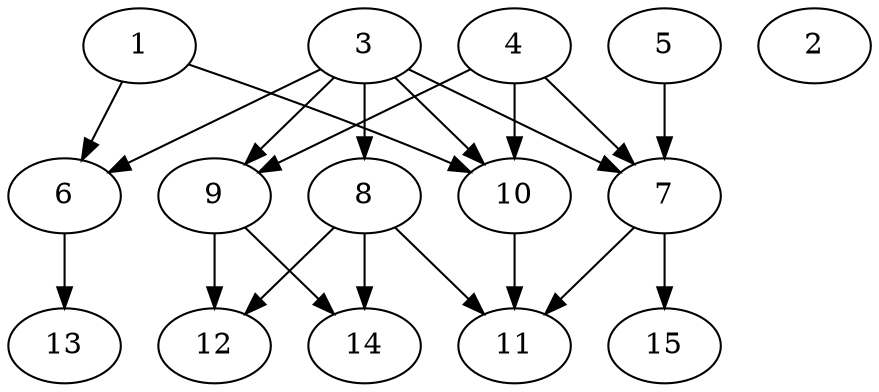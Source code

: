 // DAG automatically generated by daggen at Thu Oct  3 13:59:27 2019
// ./daggen --dot -n 15 --ccr 0.4 --fat 0.7 --regular 0.9 --density 0.7 --mindata 5242880 --maxdata 52428800 
digraph G {
  1 [size="31247360", alpha="0.17", expect_size="12498944"] 
  1 -> 6 [size ="12498944"]
  1 -> 10 [size ="12498944"]
  2 [size="40985600", alpha="0.02", expect_size="16394240"] 
  3 [size="104094720", alpha="0.14", expect_size="41637888"] 
  3 -> 6 [size ="41637888"]
  3 -> 7 [size ="41637888"]
  3 -> 8 [size ="41637888"]
  3 -> 9 [size ="41637888"]
  3 -> 10 [size ="41637888"]
  4 [size="86758400", alpha="0.06", expect_size="34703360"] 
  4 -> 7 [size ="34703360"]
  4 -> 9 [size ="34703360"]
  4 -> 10 [size ="34703360"]
  5 [size="130877440", alpha="0.03", expect_size="52350976"] 
  5 -> 7 [size ="52350976"]
  6 [size="130485760", alpha="0.02", expect_size="52194304"] 
  6 -> 13 [size ="52194304"]
  7 [size="88939520", alpha="0.20", expect_size="35575808"] 
  7 -> 11 [size ="35575808"]
  7 -> 15 [size ="35575808"]
  8 [size="84200960", alpha="0.09", expect_size="33680384"] 
  8 -> 11 [size ="33680384"]
  8 -> 12 [size ="33680384"]
  8 -> 14 [size ="33680384"]
  9 [size="99842560", alpha="0.13", expect_size="39937024"] 
  9 -> 12 [size ="39937024"]
  9 -> 14 [size ="39937024"]
  10 [size="54236160", alpha="0.00", expect_size="21694464"] 
  10 -> 11 [size ="21694464"]
  11 [size="112926720", alpha="0.02", expect_size="45170688"] 
  12 [size="96509440", alpha="0.03", expect_size="38603776"] 
  13 [size="110458880", alpha="0.11", expect_size="44183552"] 
  14 [size="77608960", alpha="0.01", expect_size="31043584"] 
  15 [size="114805760", alpha="0.16", expect_size="45922304"] 
}
